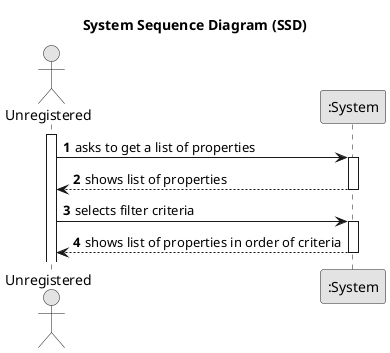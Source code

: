 @startuml
skinparam monochrome true
skinparam packageStyle rectangle
skinparam shadowing false

title System Sequence Diagram (SSD)

autonumber
actor "Unregistered" as User
participant ":System" as System

activate User

    User -> System : asks to get a list of properties
    activate System

        System --> User : shows list of properties
    deactivate System
    User -> System : selects filter criteria
        activate System

            System --> User : shows list of properties in order of criteria
        deactivate System


@enduml